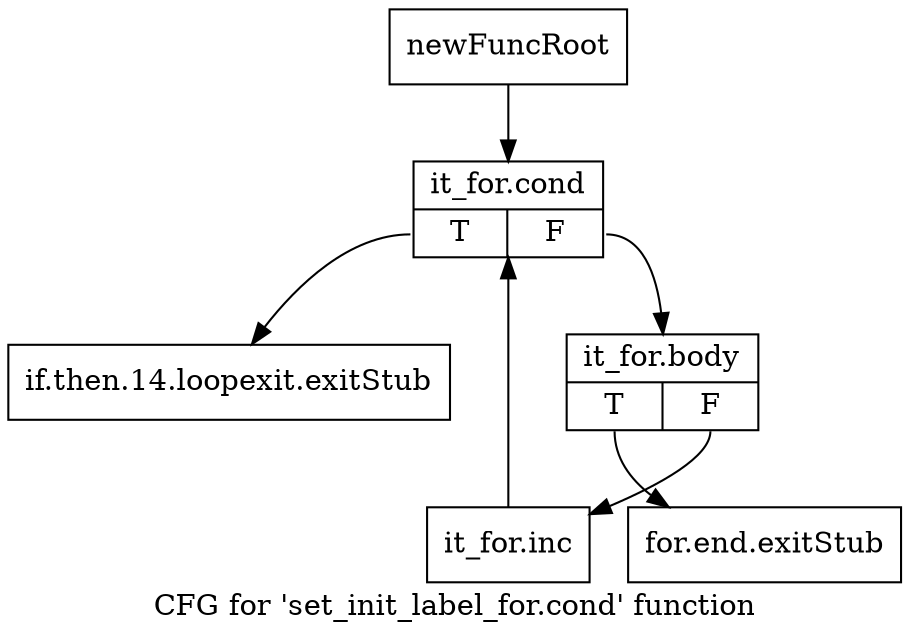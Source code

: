 digraph "CFG for 'set_init_label_for.cond' function" {
	label="CFG for 'set_init_label_for.cond' function";

	Node0xa09d1f0 [shape=record,label="{newFuncRoot}"];
	Node0xa09d1f0 -> Node0xa09d2e0;
	Node0xa09d240 [shape=record,label="{if.then.14.loopexit.exitStub}"];
	Node0xa09d290 [shape=record,label="{for.end.exitStub}"];
	Node0xa09d2e0 [shape=record,label="{it_for.cond|{<s0>T|<s1>F}}"];
	Node0xa09d2e0:s0 -> Node0xa09d240;
	Node0xa09d2e0:s1 -> Node0xa09d330;
	Node0xa09d330 [shape=record,label="{it_for.body|{<s0>T|<s1>F}}"];
	Node0xa09d330:s0 -> Node0xa09d290;
	Node0xa09d330:s1 -> Node0xa09d380;
	Node0xa09d380 [shape=record,label="{it_for.inc}"];
	Node0xa09d380 -> Node0xa09d2e0;
}

